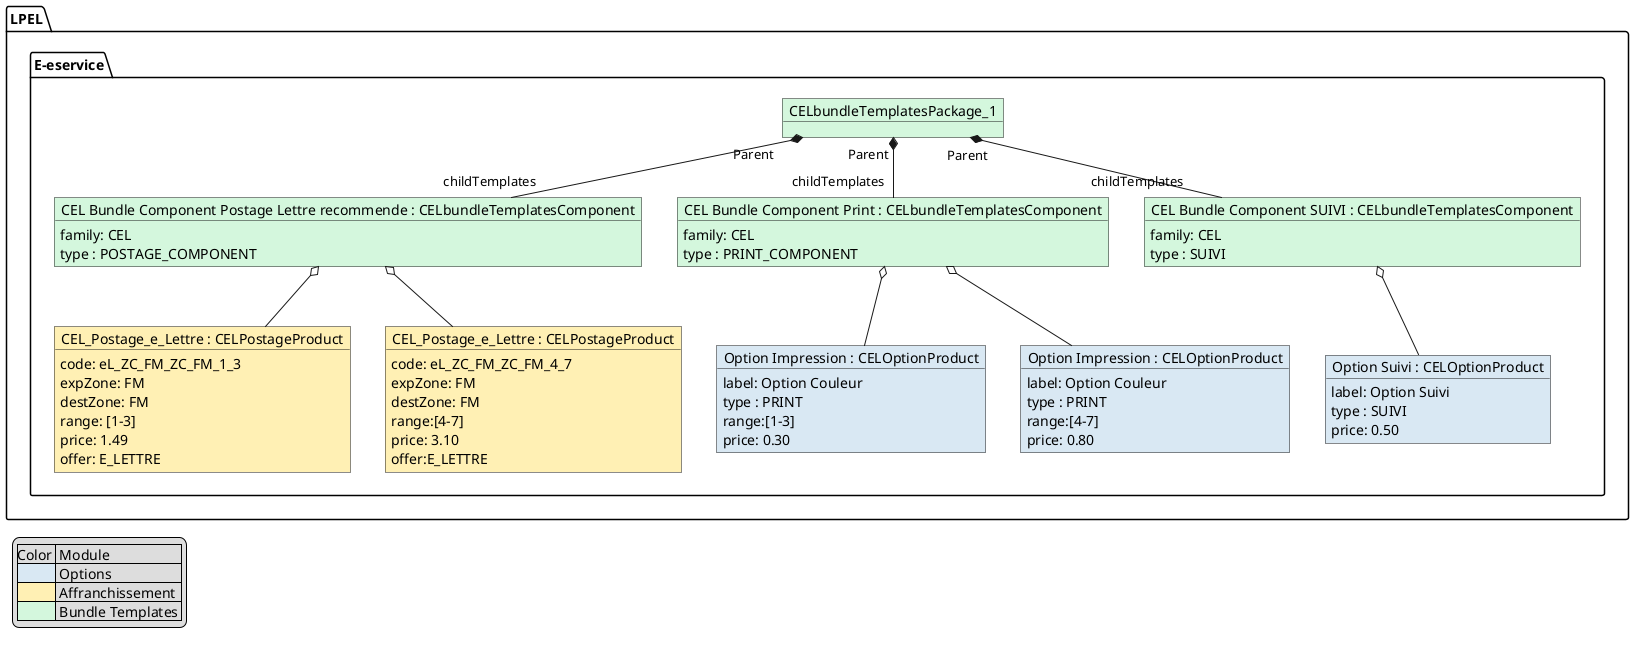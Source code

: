 @startuml

package "LPEL"  {

package "E-eservice" {
' ####      Objets Pour Bundle e-Lettre Rouge

together {
object CELbundleTemplatesPackage_1 #d4f7dd

object "CEL Bundle Component Postage Lettre recommende : CELbundleTemplatesComponent" as CELbundleTemplatesCompPostage_eL_1 #d4f7dd{
    family: CEL
    type : POSTAGE_COMPONENT
}
object "CEL_Postage_e_Lettre : CELPostageProduct" as CELPostageProduct_3 #FFF0B4 {
    code: eL_ZC_FM_ZC_FM_1_3
    expZone: FM
    destZone: FM
    range: [1-3]
    price: 1.49
    offer: E_LETTRE
}

object "CEL_Postage_e_Lettre : CELPostageProduct" as CELPostageProduct_4 #FFF0B4 {
    code: eL_ZC_FM_ZC_FM_4_7
    expZone: FM
    destZone: FM
    range:[4-7]
    price: 3.10
    offer:E_LETTRE
}

object "CEL Bundle Component Print : CELbundleTemplatesComponent" as CELbundleTemplatesCompColor_el_1 #d4f7dd{
    family: CEL
    type : PRINT_COMPONENT
}


object "Option Impression : CELOptionProduct" as CELOptionProduct_Color_el_1 #D9E8F3{
   label: Option Couleur
   type : PRINT
   range:[1-3]
   price: 0.30
}

object "Option Impression : CELOptionProduct" as CELOptionProduct_Color_el_2 #D9E8F3{
  label: Option Couleur
   type : PRINT
   range:[4-7]
   price: 0.80
}


object "CEL Bundle Component SUIVI : CELbundleTemplatesComponent" as CELbundleTemplatesCompSuivi_1 #d4f7dd{
    family: CEL
    type : SUIVI
}

object "Option Suivi : CELOptionProduct" as CELOptionProduct_SUIVI_1 #D9E8F3{
   label: Option Suivi
   type : SUIVI
   price: 0.50
}
}




CELbundleTemplatesCompPostage_eL_1 o--CELPostageProduct_3
CELbundleTemplatesCompPostage_eL_1 o--CELPostageProduct_4
CELbundleTemplatesCompColor_el_1 o-- CELOptionProduct_Color_el_1
CELbundleTemplatesCompColor_el_1 o-- CELOptionProduct_Color_el_2
CELbundleTemplatesCompSuivi_1 o-- CELOptionProduct_SUIVI_1

CELbundleTemplatesPackage_1 "Parent"*-- "childTemplates" CELbundleTemplatesCompPostage_eL_1
CELbundleTemplatesPackage_1 "Parent"*-- "childTemplates" CELbundleTemplatesCompColor_el_1
CELbundleTemplatesPackage_1 "Parent"*-- "childTemplates" CELbundleTemplatesCompSuivi_1

}
}


legend left
    |Color | Module |
    |<#D9E8F3>| Options|
    |<#FFF0B4>| Affranchissement |
    |<#d4f7dd>| Bundle Templates |
endlegend


@enduml